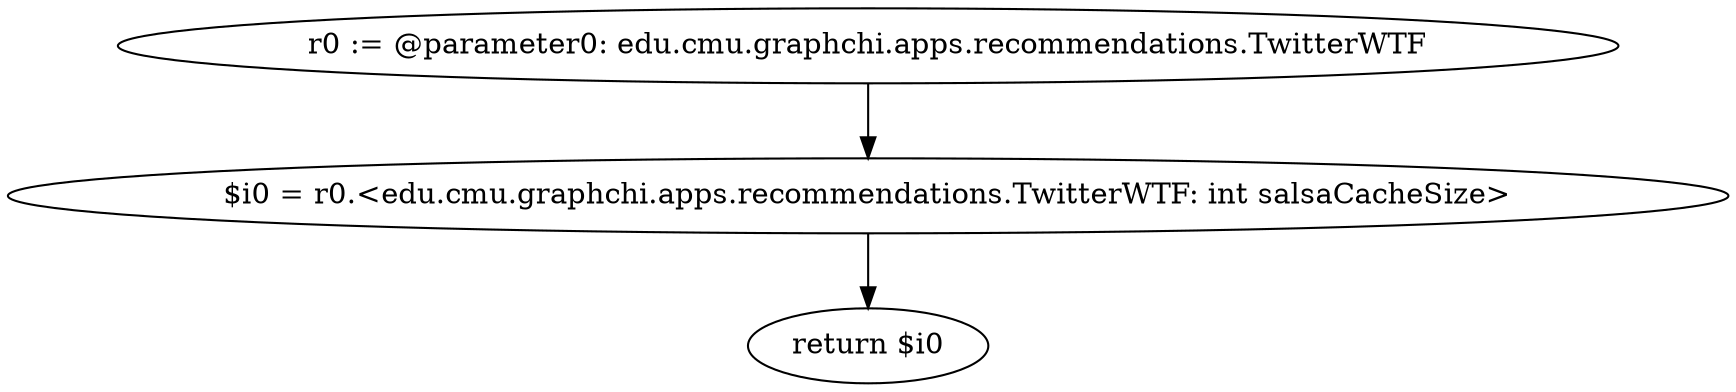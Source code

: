 digraph "unitGraph" {
    "r0 := @parameter0: edu.cmu.graphchi.apps.recommendations.TwitterWTF"
    "$i0 = r0.<edu.cmu.graphchi.apps.recommendations.TwitterWTF: int salsaCacheSize>"
    "return $i0"
    "r0 := @parameter0: edu.cmu.graphchi.apps.recommendations.TwitterWTF"->"$i0 = r0.<edu.cmu.graphchi.apps.recommendations.TwitterWTF: int salsaCacheSize>";
    "$i0 = r0.<edu.cmu.graphchi.apps.recommendations.TwitterWTF: int salsaCacheSize>"->"return $i0";
}
